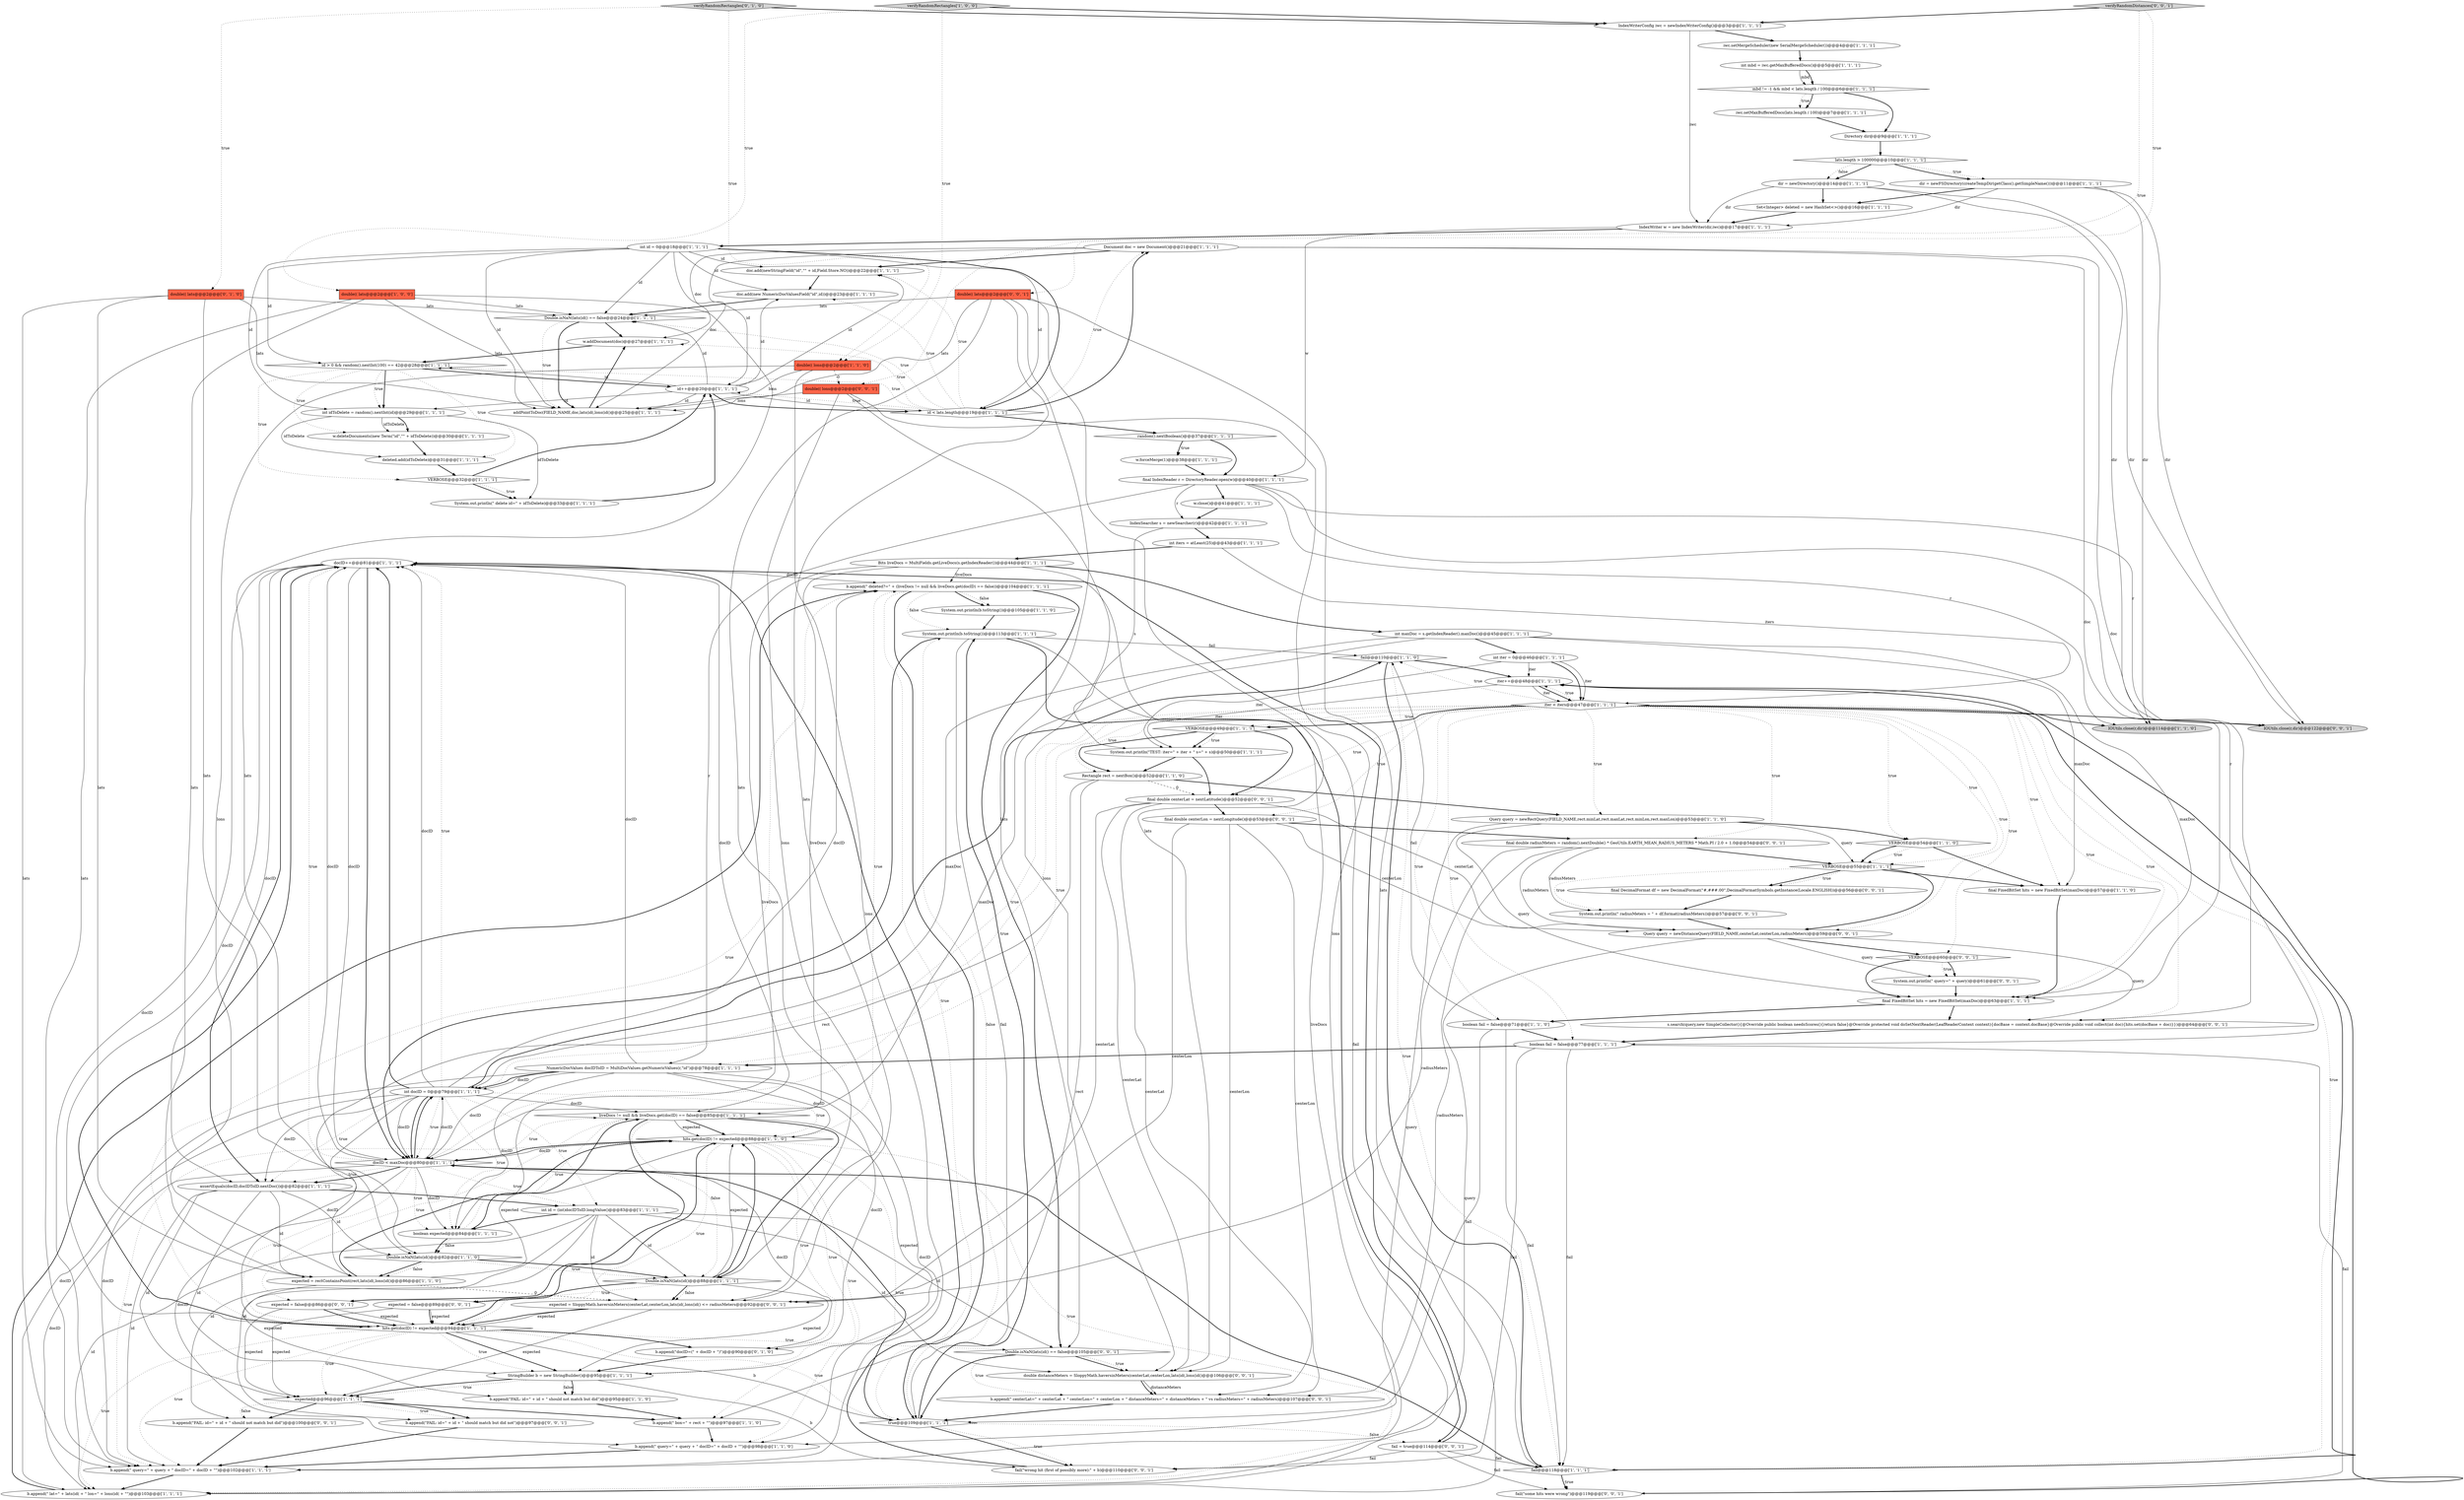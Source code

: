 digraph {
17 [style = filled, label = "docID++@@@81@@@['1', '1', '1']", fillcolor = white, shape = ellipse image = "AAA0AAABBB1BBB"];
9 [style = filled, label = "int docID = 0@@@79@@@['1', '1', '1']", fillcolor = white, shape = ellipse image = "AAA0AAABBB1BBB"];
50 [style = filled, label = "fail@@@110@@@['1', '1', '0']", fillcolor = white, shape = diamond image = "AAA0AAABBB1BBB"];
88 [style = filled, label = "final double centerLat = nextLatitude()@@@52@@@['0', '0', '1']", fillcolor = white, shape = ellipse image = "AAA0AAABBB3BBB"];
71 [style = filled, label = "hits.get(docID) != expected@@@88@@@['1', '1', '0']", fillcolor = white, shape = diamond image = "AAA0AAABBB1BBB"];
64 [style = filled, label = "Bits liveDocs = MultiFields.getLiveDocs(s.getIndexReader())@@@44@@@['1', '1', '1']", fillcolor = white, shape = ellipse image = "AAA0AAABBB1BBB"];
81 [style = filled, label = "final double radiusMeters = random().nextDouble() * GeoUtils.EARTH_MEAN_RADIUS_METERS * Math.PI / 2.0 + 1.0@@@54@@@['0', '0', '1']", fillcolor = white, shape = ellipse image = "AAA0AAABBB3BBB"];
100 [style = filled, label = "expected = false@@@86@@@['0', '0', '1']", fillcolor = white, shape = ellipse image = "AAA0AAABBB3BBB"];
87 [style = filled, label = "b.append(\"FAIL: id=\" + id + \" should match but did not\")@@@97@@@['0', '0', '1']", fillcolor = white, shape = ellipse image = "AAA0AAABBB3BBB"];
54 [style = filled, label = "id++@@@20@@@['1', '1', '1']", fillcolor = white, shape = ellipse image = "AAA0AAABBB1BBB"];
41 [style = filled, label = "expected@@@96@@@['1', '1', '1']", fillcolor = white, shape = diamond image = "AAA0AAABBB1BBB"];
62 [style = filled, label = "iwc.setMaxBufferedDocs(lats.length / 100)@@@7@@@['1', '1', '1']", fillcolor = white, shape = ellipse image = "AAA0AAABBB1BBB"];
59 [style = filled, label = "dir = newFSDirectory(createTempDir(getClass().getSimpleName()))@@@11@@@['1', '1', '1']", fillcolor = white, shape = ellipse image = "AAA0AAABBB1BBB"];
27 [style = filled, label = "verifyRandomRectangles['1', '0', '0']", fillcolor = lightgray, shape = diamond image = "AAA0AAABBB1BBB"];
89 [style = filled, label = "b.append(\"FAIL: id=\" + id + \" should not match but did\")@@@100@@@['0', '0', '1']", fillcolor = white, shape = ellipse image = "AAA0AAABBB3BBB"];
18 [style = filled, label = "b.append(\" deleted?=\" + (liveDocs != null && liveDocs.get(docID) == false))@@@104@@@['1', '1', '1']", fillcolor = white, shape = ellipse image = "AAA0AAABBB1BBB"];
26 [style = filled, label = "doc.add(newStringField(\"id\",\"\" + id,Field.Store.NO))@@@22@@@['1', '1', '1']", fillcolor = white, shape = ellipse image = "AAA0AAABBB1BBB"];
1 [style = filled, label = "Double.isNaN(lats(id()@@@82@@@['1', '1', '0']", fillcolor = white, shape = diamond image = "AAA0AAABBB1BBB"];
65 [style = filled, label = "Query query = newRectQuery(FIELD_NAME,rect.minLat,rect.maxLat,rect.minLon,rect.maxLon)@@@53@@@['1', '1', '0']", fillcolor = white, shape = ellipse image = "AAA0AAABBB1BBB"];
66 [style = filled, label = "boolean fail = false@@@71@@@['1', '1', '0']", fillcolor = white, shape = ellipse image = "AAA0AAABBB1BBB"];
74 [style = filled, label = "System.out.println(b.toString())@@@105@@@['1', '1', '0']", fillcolor = white, shape = ellipse image = "AAA0AAABBB1BBB"];
95 [style = filled, label = "final DecimalFormat df = new DecimalFormat(\"#,###.00\",DecimalFormatSymbols.getInstance(Locale.ENGLISH))@@@56@@@['0', '0', '1']", fillcolor = white, shape = ellipse image = "AAA0AAABBB3BBB"];
96 [style = filled, label = "expected = false@@@89@@@['0', '0', '1']", fillcolor = white, shape = ellipse image = "AAA0AAABBB3BBB"];
5 [style = filled, label = "final FixedBitSet hits = new FixedBitSet(maxDoc)@@@57@@@['1', '1', '0']", fillcolor = white, shape = ellipse image = "AAA0AAABBB1BBB"];
39 [style = filled, label = "b.append(\"FAIL: id=\" + id + \" should not match but did\")@@@95@@@['1', '1', '0']", fillcolor = white, shape = ellipse image = "AAA0AAABBB1BBB"];
8 [style = filled, label = "assertEquals(docID,docIDToID.nextDoc())@@@82@@@['1', '1', '1']", fillcolor = white, shape = ellipse image = "AAA0AAABBB1BBB"];
19 [style = filled, label = "int idToDelete = random().nextInt(id)@@@29@@@['1', '1', '1']", fillcolor = white, shape = ellipse image = "AAA0AAABBB1BBB"];
4 [style = filled, label = "StringBuilder b = new StringBuilder()@@@95@@@['1', '1', '1']", fillcolor = white, shape = ellipse image = "AAA0AAABBB1BBB"];
20 [style = filled, label = "iter < iters@@@47@@@['1', '1', '1']", fillcolor = white, shape = diamond image = "AAA0AAABBB1BBB"];
46 [style = filled, label = "NumericDocValues docIDToID = MultiDocValues.getNumericValues(r,\"id\")@@@78@@@['1', '1', '1']", fillcolor = white, shape = ellipse image = "AAA0AAABBB1BBB"];
70 [style = filled, label = "id < lats.length@@@19@@@['1', '1', '1']", fillcolor = white, shape = diamond image = "AAA0AAABBB1BBB"];
37 [style = filled, label = "w.addDocument(doc)@@@27@@@['1', '1', '1']", fillcolor = white, shape = ellipse image = "AAA0AAABBB1BBB"];
23 [style = filled, label = "IndexSearcher s = newSearcher(r)@@@42@@@['1', '1', '1']", fillcolor = white, shape = ellipse image = "AAA0AAABBB1BBB"];
83 [style = filled, label = "final double centerLon = nextLongitude()@@@53@@@['0', '0', '1']", fillcolor = white, shape = ellipse image = "AAA0AAABBB3BBB"];
14 [style = filled, label = "int mbd = iwc.getMaxBufferedDocs()@@@5@@@['1', '1', '1']", fillcolor = white, shape = ellipse image = "AAA0AAABBB1BBB"];
97 [style = filled, label = "double distanceMeters = SloppyMath.haversinMeters(centerLat,centerLon,lats(id(,lons(id()@@@106@@@['0', '0', '1']", fillcolor = white, shape = ellipse image = "AAA0AAABBB3BBB"];
22 [style = filled, label = "IOUtils.close(r,dir)@@@114@@@['1', '1', '0']", fillcolor = lightgray, shape = ellipse image = "AAA0AAABBB1BBB"];
80 [style = filled, label = "double(( lats@@@2@@@['0', '0', '1']", fillcolor = tomato, shape = box image = "AAA0AAABBB3BBB"];
77 [style = filled, label = "double(( lats@@@2@@@['0', '1', '0']", fillcolor = tomato, shape = box image = "AAA0AAABBB2BBB"];
86 [style = filled, label = "fail = true@@@114@@@['0', '0', '1']", fillcolor = white, shape = ellipse image = "AAA0AAABBB3BBB"];
6 [style = filled, label = "iwc.setMergeScheduler(new SerialMergeScheduler())@@@4@@@['1', '1', '1']", fillcolor = white, shape = ellipse image = "AAA0AAABBB1BBB"];
25 [style = filled, label = "Directory dir@@@9@@@['1', '1', '1']", fillcolor = white, shape = ellipse image = "AAA0AAABBB1BBB"];
15 [style = filled, label = "Document doc = new Document()@@@21@@@['1', '1', '1']", fillcolor = white, shape = ellipse image = "AAA0AAABBB1BBB"];
16 [style = filled, label = "doc.add(new NumericDocValuesField(\"id\",id))@@@23@@@['1', '1', '1']", fillcolor = white, shape = ellipse image = "AAA0AAABBB1BBB"];
49 [style = filled, label = "int id = 0@@@18@@@['1', '1', '1']", fillcolor = white, shape = ellipse image = "AAA0AAABBB1BBB"];
12 [style = filled, label = "w.forceMerge(1)@@@38@@@['1', '1', '1']", fillcolor = white, shape = ellipse image = "AAA0AAABBB1BBB"];
82 [style = filled, label = "Double.isNaN(lats(id() == false@@@105@@@['0', '0', '1']", fillcolor = white, shape = diamond image = "AAA0AAABBB3BBB"];
3 [style = filled, label = "w.deleteDocuments(new Term(\"id\",\"\" + idToDelete))@@@30@@@['1', '1', '1']", fillcolor = white, shape = ellipse image = "AAA0AAABBB1BBB"];
42 [style = filled, label = "System.out.println(\" delete id=\" + idToDelete)@@@33@@@['1', '1', '1']", fillcolor = white, shape = ellipse image = "AAA0AAABBB1BBB"];
79 [style = filled, label = "verifyRandomRectangles['0', '1', '0']", fillcolor = lightgray, shape = diamond image = "AAA0AAABBB2BBB"];
11 [style = filled, label = "int iter = 0@@@46@@@['1', '1', '1']", fillcolor = white, shape = ellipse image = "AAA0AAABBB1BBB"];
91 [style = filled, label = "verifyRandomDistances['0', '0', '1']", fillcolor = lightgray, shape = diamond image = "AAA0AAABBB3BBB"];
43 [style = filled, label = "dir = newDirectory()@@@14@@@['1', '1', '1']", fillcolor = white, shape = ellipse image = "AAA0AAABBB1BBB"];
101 [style = filled, label = "fail(\"wrong hit (first of possibly more):\" + b)@@@110@@@['0', '0', '1']", fillcolor = white, shape = ellipse image = "AAA0AAABBB3BBB"];
13 [style = filled, label = "Double.isNaN(lats(id()@@@88@@@['1', '1', '1']", fillcolor = white, shape = diamond image = "AAA0AAABBB1BBB"];
45 [style = filled, label = "addPointToDoc(FIELD_NAME,doc,lats(id(,lons(id()@@@25@@@['1', '1', '1']", fillcolor = white, shape = ellipse image = "AAA0AAABBB1BBB"];
29 [style = filled, label = "VERBOSE@@@49@@@['1', '1', '1']", fillcolor = white, shape = diamond image = "AAA0AAABBB1BBB"];
28 [style = filled, label = "docID < maxDoc@@@80@@@['1', '1', '1']", fillcolor = white, shape = diamond image = "AAA0AAABBB1BBB"];
31 [style = filled, label = "int id = (int)docIDToID.longValue()@@@83@@@['1', '1', '1']", fillcolor = white, shape = ellipse image = "AAA0AAABBB1BBB"];
53 [style = filled, label = "b.append(\" query=\" + query + \" docID=\" + docID + \"\")@@@98@@@['1', '1', '0']", fillcolor = white, shape = ellipse image = "AAA0AAABBB1BBB"];
2 [style = filled, label = "true@@@109@@@['1', '1', '1']", fillcolor = white, shape = diamond image = "AAA0AAABBB1BBB"];
52 [style = filled, label = "IndexWriterConfig iwc = newIndexWriterConfig()@@@3@@@['1', '1', '1']", fillcolor = white, shape = ellipse image = "AAA0AAABBB1BBB"];
57 [style = filled, label = "id > 0 && random().nextInt(100) == 42@@@28@@@['1', '1', '1']", fillcolor = white, shape = diamond image = "AAA0AAABBB1BBB"];
60 [style = filled, label = "int iters = atLeast(25)@@@43@@@['1', '1', '1']", fillcolor = white, shape = ellipse image = "AAA0AAABBB1BBB"];
68 [style = filled, label = "boolean expected@@@84@@@['1', '1', '1']", fillcolor = white, shape = ellipse image = "AAA0AAABBB1BBB"];
93 [style = filled, label = "IOUtils.close(r,dir)@@@122@@@['0', '0', '1']", fillcolor = lightgray, shape = ellipse image = "AAA0AAABBB3BBB"];
67 [style = filled, label = "double(( lons@@@2@@@['1', '1', '0']", fillcolor = tomato, shape = box image = "AAA0AAABBB1BBB"];
98 [style = filled, label = "expected = SloppyMath.haversinMeters(centerLat,centerLon,lats(id(,lons(id() <= radiusMeters@@@92@@@['0', '0', '1']", fillcolor = white, shape = ellipse image = "AAA0AAABBB3BBB"];
63 [style = filled, label = "Rectangle rect = nextBox()@@@52@@@['1', '1', '0']", fillcolor = white, shape = ellipse image = "AAA0AAABBB1BBB"];
48 [style = filled, label = "hits.get(docID) != expected@@@94@@@['1', '1', '1']", fillcolor = white, shape = diamond image = "AAA0AAABBB1BBB"];
55 [style = filled, label = "expected = rectContainsPoint(rect,lats(id(,lons(id()@@@86@@@['1', '1', '0']", fillcolor = white, shape = ellipse image = "AAA0AAABBB1BBB"];
40 [style = filled, label = "VERBOSE@@@32@@@['1', '1', '1']", fillcolor = white, shape = diamond image = "AAA0AAABBB1BBB"];
69 [style = filled, label = "System.out.println(b.toString())@@@113@@@['1', '1', '1']", fillcolor = white, shape = ellipse image = "AAA0AAABBB1BBB"];
84 [style = filled, label = "b.append(\" centerLat=\" + centerLat + \" centerLon=\" + centerLon + \" distanceMeters=\" + distanceMeters + \" vs radiusMeters=\" + radiusMeters)@@@107@@@['0', '0', '1']", fillcolor = white, shape = ellipse image = "AAA0AAABBB3BBB"];
75 [style = filled, label = "final FixedBitSet hits = new FixedBitSet(maxDoc)@@@63@@@['1', '1', '1']", fillcolor = white, shape = ellipse image = "AAA0AAABBB1BBB"];
36 [style = filled, label = "random().nextBoolean()@@@37@@@['1', '1', '1']", fillcolor = white, shape = diamond image = "AAA0AAABBB1BBB"];
56 [style = filled, label = "VERBOSE@@@54@@@['1', '1', '0']", fillcolor = white, shape = diamond image = "AAA0AAABBB1BBB"];
99 [style = filled, label = "s.search(query,new SimpleCollector(){@Override public boolean needsScores(){return false}@Override protected void doSetNextReader(LeafReaderContext context){docBase = context.docBase}@Override public void collect(int doc){hits.set(docBase + doc)}})@@@64@@@['0', '0', '1']", fillcolor = white, shape = ellipse image = "AAA0AAABBB3BBB"];
102 [style = filled, label = "double(( lons@@@2@@@['0', '0', '1']", fillcolor = tomato, shape = box image = "AAA0AAABBB3BBB"];
73 [style = filled, label = "b.append(\" lat=\" + lats(id( + \" lon=\" + lons(id( + \"\")@@@103@@@['1', '1', '1']", fillcolor = white, shape = ellipse image = "AAA0AAABBB1BBB"];
34 [style = filled, label = "double(( lats@@@2@@@['1', '0', '0']", fillcolor = tomato, shape = box image = "AAA0AAABBB1BBB"];
72 [style = filled, label = "b.append(\" box=\" + rect + \"\")@@@97@@@['1', '1', '0']", fillcolor = white, shape = ellipse image = "AAA0AAABBB1BBB"];
21 [style = filled, label = "System.out.println(\"TEST: iter=\" + iter + \" s=\" + s)@@@50@@@['1', '1', '1']", fillcolor = white, shape = ellipse image = "AAA0AAABBB1BBB"];
35 [style = filled, label = "mbd != -1 && mbd < lats.length / 100@@@6@@@['1', '1', '1']", fillcolor = white, shape = diamond image = "AAA0AAABBB1BBB"];
58 [style = filled, label = "w.close()@@@41@@@['1', '1', '1']", fillcolor = white, shape = ellipse image = "AAA0AAABBB1BBB"];
92 [style = filled, label = "fail(\"some hits were wrong\")@@@119@@@['0', '0', '1']", fillcolor = white, shape = ellipse image = "AAA0AAABBB3BBB"];
94 [style = filled, label = "System.out.println(\" radiusMeters = \" + df.format(radiusMeters))@@@57@@@['0', '0', '1']", fillcolor = white, shape = ellipse image = "AAA0AAABBB3BBB"];
47 [style = filled, label = "iter++@@@48@@@['1', '1', '1']", fillcolor = white, shape = ellipse image = "AAA0AAABBB1BBB"];
103 [style = filled, label = "Query query = newDistanceQuery(FIELD_NAME,centerLat,centerLon,radiusMeters)@@@59@@@['0', '0', '1']", fillcolor = white, shape = ellipse image = "AAA0AAABBB3BBB"];
61 [style = filled, label = "Double.isNaN(lats(id() == false@@@24@@@['1', '1', '1']", fillcolor = white, shape = diamond image = "AAA0AAABBB1BBB"];
32 [style = filled, label = "final IndexReader r = DirectoryReader.open(w)@@@40@@@['1', '1', '1']", fillcolor = white, shape = ellipse image = "AAA0AAABBB1BBB"];
33 [style = filled, label = "liveDocs != null && liveDocs.get(docID) == false@@@85@@@['1', '1', '1']", fillcolor = white, shape = diamond image = "AAA0AAABBB1BBB"];
51 [style = filled, label = "int maxDoc = s.getIndexReader().maxDoc()@@@45@@@['1', '1', '1']", fillcolor = white, shape = ellipse image = "AAA0AAABBB1BBB"];
0 [style = filled, label = "lats.length > 100000@@@10@@@['1', '1', '1']", fillcolor = white, shape = diamond image = "AAA0AAABBB1BBB"];
85 [style = filled, label = "VERBOSE@@@60@@@['0', '0', '1']", fillcolor = white, shape = diamond image = "AAA0AAABBB3BBB"];
24 [style = filled, label = "Set<Integer> deleted = new HashSet<>()@@@16@@@['1', '1', '1']", fillcolor = white, shape = ellipse image = "AAA0AAABBB1BBB"];
76 [style = filled, label = "deleted.add(idToDelete)@@@31@@@['1', '1', '1']", fillcolor = white, shape = ellipse image = "AAA0AAABBB1BBB"];
44 [style = filled, label = "boolean fail = false@@@77@@@['1', '1', '1']", fillcolor = white, shape = ellipse image = "AAA0AAABBB1BBB"];
90 [style = filled, label = "System.out.println(\" query=\" + query)@@@61@@@['0', '0', '1']", fillcolor = white, shape = ellipse image = "AAA0AAABBB3BBB"];
7 [style = filled, label = "VERBOSE@@@55@@@['1', '1', '1']", fillcolor = white, shape = diamond image = "AAA0AAABBB1BBB"];
30 [style = filled, label = "IndexWriter w = new IndexWriter(dir,iwc)@@@17@@@['1', '1', '1']", fillcolor = white, shape = ellipse image = "AAA0AAABBB1BBB"];
38 [style = filled, label = "b.append(\" query=\" + query + \" docID=\" + docID + \"\")@@@102@@@['1', '1', '1']", fillcolor = white, shape = ellipse image = "AAA0AAABBB1BBB"];
78 [style = filled, label = "b.append(\"docID=(\" + docID + \")\")@@@90@@@['0', '1', '0']", fillcolor = white, shape = ellipse image = "AAA1AAABBB2BBB"];
10 [style = filled, label = "fail@@@118@@@['1', '1', '1']", fillcolor = white, shape = diamond image = "AAA0AAABBB1BBB"];
18->74 [style = bold, label=""];
44->101 [style = solid, label="fail"];
8->39 [style = solid, label="id"];
10->47 [style = bold, label=""];
28->17 [style = dotted, label="true"];
43->22 [style = solid, label="dir"];
79->67 [style = dotted, label="true"];
49->70 [style = solid, label="id"];
48->4 [style = bold, label=""];
17->48 [style = solid, label="docID"];
8->31 [style = bold, label=""];
28->9 [style = solid, label="docID"];
55->71 [style = bold, label=""];
63->72 [style = solid, label="rect"];
54->19 [style = solid, label="id"];
12->32 [style = bold, label=""];
46->28 [style = solid, label="docID"];
15->26 [style = bold, label=""];
69->50 [style = solid, label="fail"];
11->21 [style = solid, label="iter"];
81->103 [style = solid, label="radiusMeters"];
47->20 [style = bold, label=""];
54->70 [style = bold, label=""];
98->48 [style = bold, label=""];
41->72 [style = bold, label=""];
8->1 [style = solid, label="id"];
29->21 [style = bold, label=""];
51->28 [style = solid, label="maxDoc"];
11->20 [style = bold, label=""];
44->46 [style = bold, label=""];
28->68 [style = dotted, label="true"];
44->10 [style = solid, label="fail"];
33->100 [style = bold, label=""];
48->18 [style = dotted, label="true"];
49->19 [style = solid, label="id"];
32->23 [style = solid, label="r"];
20->47 [style = dotted, label="true"];
94->103 [style = bold, label=""];
48->38 [style = dotted, label="true"];
88->83 [style = bold, label=""];
6->14 [style = bold, label=""];
88->98 [style = solid, label="centerLat"];
81->84 [style = solid, label="radiusMeters"];
61->45 [style = dotted, label="true"];
49->16 [style = solid, label="id"];
4->39 [style = dotted, label="false"];
8->41 [style = solid, label="id"];
85->90 [style = dotted, label="true"];
14->35 [style = solid, label="mbd"];
56->5 [style = bold, label=""];
72->53 [style = bold, label=""];
61->37 [style = bold, label=""];
54->26 [style = solid, label="id"];
11->47 [style = solid, label="iter"];
78->4 [style = bold, label=""];
28->9 [style = bold, label=""];
80->97 [style = solid, label="lats"];
32->93 [style = solid, label="r"];
23->21 [style = solid, label="s"];
48->2 [style = dotted, label="true"];
102->45 [style = solid, label="lons"];
31->97 [style = solid, label="id"];
52->6 [style = bold, label=""];
103->85 [style = bold, label=""];
67->102 [style = dashed, label="0"];
83->103 [style = solid, label="centerLon"];
79->77 [style = dotted, label="true"];
46->9 [style = bold, label=""];
13->96 [style = bold, label=""];
79->52 [style = bold, label=""];
46->53 [style = solid, label="docID"];
15->37 [style = solid, label="doc"];
37->57 [style = bold, label=""];
50->10 [style = bold, label=""];
0->43 [style = bold, label=""];
102->98 [style = solid, label="lons"];
25->0 [style = bold, label=""];
31->13 [style = solid, label="id"];
18->2 [style = dotted, label="true"];
61->45 [style = bold, label=""];
29->21 [style = dotted, label="true"];
33->71 [style = bold, label=""];
32->44 [style = solid, label="r"];
20->50 [style = dotted, label="true"];
103->38 [style = solid, label="query"];
71->53 [style = dotted, label="true"];
7->95 [style = bold, label=""];
33->4 [style = solid, label="expected"];
19->3 [style = solid, label="idToDelete"];
68->1 [style = dotted, label="false"];
80->98 [style = solid, label="lats"];
24->30 [style = bold, label=""];
34->61 [style = solid, label="lats"];
76->40 [style = bold, label=""];
28->53 [style = solid, label="docID"];
48->4 [style = dotted, label="true"];
56->7 [style = bold, label=""];
17->28 [style = bold, label=""];
31->82 [style = solid, label="id"];
28->78 [style = solid, label="docID"];
96->41 [style = solid, label="expected"];
68->33 [style = bold, label=""];
0->43 [style = dotted, label="false"];
45->37 [style = bold, label=""];
20->9 [style = dotted, label="true"];
51->5 [style = solid, label="maxDoc"];
88->84 [style = solid, label="centerLat"];
28->33 [style = dotted, label="true"];
13->71 [style = solid, label="expected"];
8->55 [style = solid, label="id"];
16->61 [style = bold, label=""];
49->26 [style = solid, label="id"];
100->48 [style = bold, label=""];
81->98 [style = solid, label="radiusMeters"];
74->69 [style = bold, label=""];
17->8 [style = solid, label="docID"];
20->10 [style = dotted, label="true"];
46->71 [style = solid, label="docID"];
20->7 [style = dotted, label="true"];
8->38 [style = solid, label="id"];
17->8 [style = bold, label=""];
15->45 [style = solid, label="doc"];
36->12 [style = dotted, label="true"];
48->78 [style = bold, label=""];
29->63 [style = bold, label=""];
96->48 [style = solid, label="expected"];
102->97 [style = solid, label="lons"];
17->33 [style = solid, label="docID"];
9->28 [style = solid, label="docID"];
20->28 [style = dotted, label="true"];
91->102 [style = dotted, label="true"];
46->68 [style = solid, label="docID"];
13->4 [style = solid, label="expected"];
55->4 [style = solid, label="expected"];
20->85 [style = dotted, label="true"];
13->98 [style = bold, label=""];
85->90 [style = bold, label=""];
88->103 [style = solid, label="centerLat"];
57->76 [style = dotted, label="true"];
77->38 [style = solid, label="lats"];
33->71 [style = solid, label="expected"];
103->90 [style = solid, label="query"];
49->45 [style = solid, label="id"];
103->99 [style = solid, label="query"];
51->11 [style = bold, label=""];
31->68 [style = bold, label=""];
30->32 [style = solid, label="w"];
70->37 [style = dotted, label="true"];
20->29 [style = dotted, label="true"];
7->94 [style = dotted, label="true"];
34->1 [style = solid, label="lats"];
9->18 [style = solid, label="docID"];
7->95 [style = dotted, label="true"];
35->25 [style = bold, label=""];
28->10 [style = bold, label=""];
70->54 [style = dotted, label="true"];
66->2 [style = solid, label="fail"];
36->12 [style = bold, label=""];
31->98 [style = solid, label="id"];
13->98 [style = dotted, label="false"];
43->30 [style = solid, label="dir"];
88->97 [style = solid, label="centerLat"];
4->41 [style = dotted, label="true"];
48->73 [style = dotted, label="true"];
17->18 [style = solid, label="docID"];
30->49 [style = bold, label=""];
46->78 [style = solid, label="docID"];
68->33 [style = dotted, label="true"];
77->55 [style = solid, label="lats"];
69->2 [style = solid, label="fail"];
52->30 [style = solid, label="iwc"];
9->17 [style = solid, label="docID"];
64->18 [style = solid, label="liveDocs"];
48->41 [style = dotted, label="true"];
9->17 [style = dotted, label="true"];
66->50 [style = solid, label="fail"];
46->73 [style = solid, label="docID"];
66->44 [style = bold, label=""];
13->96 [style = dotted, label="true"];
0->59 [style = dotted, label="true"];
69->86 [style = bold, label=""];
9->71 [style = dotted, label="true"];
28->8 [style = dotted, label="true"];
83->81 [style = bold, label=""];
28->68 [style = solid, label="docID"];
20->63 [style = dotted, label="true"];
40->54 [style = bold, label=""];
33->13 [style = dotted, label="false"];
18->2 [style = bold, label=""];
2->101 [style = bold, label=""];
41->89 [style = dotted, label="false"];
87->38 [style = bold, label=""];
27->34 [style = dotted, label="true"];
4->39 [style = bold, label=""];
27->52 [style = bold, label=""];
27->67 [style = dotted, label="true"];
55->98 [style = dashed, label="0"];
98->48 [style = solid, label="expected"];
62->25 [style = bold, label=""];
75->66 [style = bold, label=""];
48->82 [style = dotted, label="true"];
9->48 [style = solid, label="docID"];
58->23 [style = bold, label=""];
86->17 [style = bold, label=""];
81->7 [style = bold, label=""];
59->93 [style = solid, label="dir"];
20->99 [style = dotted, label="true"];
49->57 [style = solid, label="id"];
71->78 [style = dotted, label="true"];
57->3 [style = dotted, label="true"];
67->55 [style = solid, label="lons"];
19->3 [style = bold, label=""];
60->64 [style = bold, label=""];
19->76 [style = solid, label="idToDelete"];
17->38 [style = solid, label="docID"];
71->72 [style = dotted, label="true"];
28->73 [style = solid, label="docID"];
20->56 [style = dotted, label="true"];
100->41 [style = solid, label="expected"];
57->19 [style = bold, label=""];
13->71 [style = bold, label=""];
49->61 [style = solid, label="id"];
54->16 [style = solid, label="id"];
54->45 [style = solid, label="id"];
71->18 [style = dotted, label="true"];
1->55 [style = bold, label=""];
54->70 [style = solid, label="id"];
19->42 [style = solid, label="idToDelete"];
92->47 [style = bold, label=""];
67->45 [style = solid, label="lons"];
54->61 [style = solid, label="id"];
34->55 [style = solid, label="lats"];
70->16 [style = dotted, label="true"];
20->65 [style = dotted, label="true"];
65->56 [style = bold, label=""];
9->17 [style = bold, label=""];
1->55 [style = dotted, label="false"];
5->75 [style = bold, label=""];
57->19 [style = dotted, label="true"];
70->61 [style = dotted, label="true"];
9->28 [style = bold, label=""];
84->2 [style = bold, label=""];
41->89 [style = bold, label=""];
17->28 [style = solid, label="docID"];
2->69 [style = bold, label=""];
14->35 [style = bold, label=""];
96->48 [style = bold, label=""];
9->68 [style = dotted, label="true"];
70->15 [style = bold, label=""];
63->88 [style = dashed, label="0"];
46->9 [style = solid, label="docID"];
20->66 [style = dotted, label="true"];
2->28 [style = bold, label=""];
49->54 [style = solid, label="id"];
1->13 [style = dotted, label="true"];
64->73 [style = solid, label="liveDocs"];
20->5 [style = dotted, label="true"];
86->92 [style = solid, label="fail"];
39->72 [style = bold, label=""];
18->69 [style = dotted, label="false"];
82->84 [style = dotted, label="true"];
18->74 [style = dotted, label="false"];
35->62 [style = dotted, label="true"];
21->63 [style = bold, label=""];
40->42 [style = bold, label=""];
20->44 [style = dotted, label="true"];
0->59 [style = bold, label=""];
9->31 [style = dotted, label="true"];
75->99 [style = bold, label=""];
80->61 [style = solid, label="lats"];
95->94 [style = bold, label=""];
20->22 [style = bold, label=""];
46->17 [style = solid, label="docID"];
20->93 [style = bold, label=""];
43->93 [style = solid, label="dir"];
63->55 [style = solid, label="rect"];
80->82 [style = solid, label="lats"];
32->58 [style = bold, label=""];
70->36 [style = bold, label=""];
29->88 [style = bold, label=""];
83->97 [style = solid, label="centerLon"];
77->1 [style = solid, label="lats"];
99->44 [style = bold, label=""];
71->48 [style = bold, label=""];
48->17 [style = bold, label=""];
97->84 [style = solid, label="distanceMeters"];
50->47 [style = bold, label=""];
83->84 [style = solid, label="centerLon"];
50->10 [style = dotted, label="true"];
98->41 [style = solid, label="expected"];
89->38 [style = bold, label=""];
59->30 [style = solid, label="dir"];
71->28 [style = bold, label=""];
47->21 [style = solid, label="iter"];
33->13 [style = bold, label=""];
101->17 [style = bold, label=""];
68->1 [style = bold, label=""];
31->73 [style = solid, label="id"];
28->17 [style = solid, label="docID"];
54->57 [style = solid, label="id"];
71->4 [style = dotted, label="true"];
3->76 [style = bold, label=""];
69->10 [style = solid, label="fail"];
40->42 [style = dotted, label="true"];
86->10 [style = solid, label="fail"];
32->46 [style = solid, label="r"];
44->92 [style = solid, label="fail"];
28->31 [style = dotted, label="true"];
102->73 [style = solid, label="lons"];
100->48 [style = solid, label="expected"];
71->38 [style = dotted, label="true"];
20->88 [style = dotted, label="true"];
70->26 [style = dotted, label="true"];
21->88 [style = bold, label=""];
31->89 [style = solid, label="id"];
82->2 [style = bold, label=""];
71->48 [style = dotted, label="true"];
20->103 [style = dotted, label="true"];
2->86 [style = dotted, label="false"];
15->99 [style = solid, label="doc"];
69->28 [style = bold, label=""];
38->73 [style = bold, label=""];
90->75 [style = bold, label=""];
86->101 [style = solid, label="fail"];
34->45 [style = solid, label="lats"];
59->24 [style = bold, label=""];
2->69 [style = dotted, label="false"];
15->75 [style = solid, label="doc"];
34->38 [style = solid, label="lats"];
20->83 [style = dotted, label="true"];
77->61 [style = solid, label="lats"];
9->8 [style = solid, label="docID"];
56->7 [style = dotted, label="true"];
26->16 [style = bold, label=""];
42->54 [style = bold, label=""];
64->51 [style = bold, label=""];
9->33 [style = solid, label="docID"];
2->101 [style = dotted, label="true"];
28->8 [style = bold, label=""];
83->98 [style = solid, label="centerLon"];
23->60 [style = bold, label=""];
85->75 [style = bold, label=""];
80->73 [style = solid, label="lats"];
70->57 [style = dotted, label="true"];
80->45 [style = solid, label="lats"];
53->38 [style = bold, label=""];
11->20 [style = solid, label="iter"];
20->29 [style = bold, label=""];
28->48 [style = dotted, label="true"];
65->75 [style = solid, label="query"];
9->50 [style = bold, label=""];
59->22 [style = solid, label="dir"];
28->71 [style = solid, label="docID"];
20->81 [style = dotted, label="true"];
31->87 [style = solid, label="id"];
1->13 [style = bold, label=""];
9->28 [style = dotted, label="true"];
10->92 [style = dotted, label="true"];
73->18 [style = bold, label=""];
7->103 [style = bold, label=""];
9->38 [style = solid, label="docID"];
81->94 [style = solid, label="radiusMeters"];
51->75 [style = solid, label="maxDoc"];
20->46 [style = dotted, label="true"];
35->62 [style = bold, label=""];
41->87 [style = dotted, label="true"];
51->9 [style = solid, label="maxDoc"];
65->7 [style = solid, label="query"];
41->87 [style = bold, label=""];
36->32 [style = bold, label=""];
7->5 [style = bold, label=""];
47->20 [style = solid, label="iter"];
91->52 [style = bold, label=""];
43->24 [style = bold, label=""];
9->8 [style = dotted, label="true"];
66->10 [style = solid, label="fail"];
82->97 [style = bold, label=""];
33->100 [style = dotted, label="true"];
82->97 [style = dotted, label="true"];
71->73 [style = dotted, label="true"];
18->82 [style = bold, label=""];
57->54 [style = bold, label=""];
65->53 [style = solid, label="query"];
77->45 [style = solid, label="lats"];
55->71 [style = solid, label="expected"];
64->33 [style = solid, label="liveDocs"];
20->75 [style = dotted, label="true"];
70->15 [style = dotted, label="true"];
57->40 [style = dotted, label="true"];
4->41 [style = bold, label=""];
80->13 [style = solid, label="lats"];
4->101 [style = solid, label="b"];
63->65 [style = bold, label=""];
49->70 [style = bold, label=""];
91->80 [style = dotted, label="true"];
97->84 [style = bold, label=""];
64->68 [style = solid, label="liveDocs"];
10->92 [style = bold, label=""];
32->22 [style = solid, label="r"];
48->2 [style = solid, label="b"];
67->38 [style = solid, label="lons"];
60->20 [style = solid, label="iters"];
}
